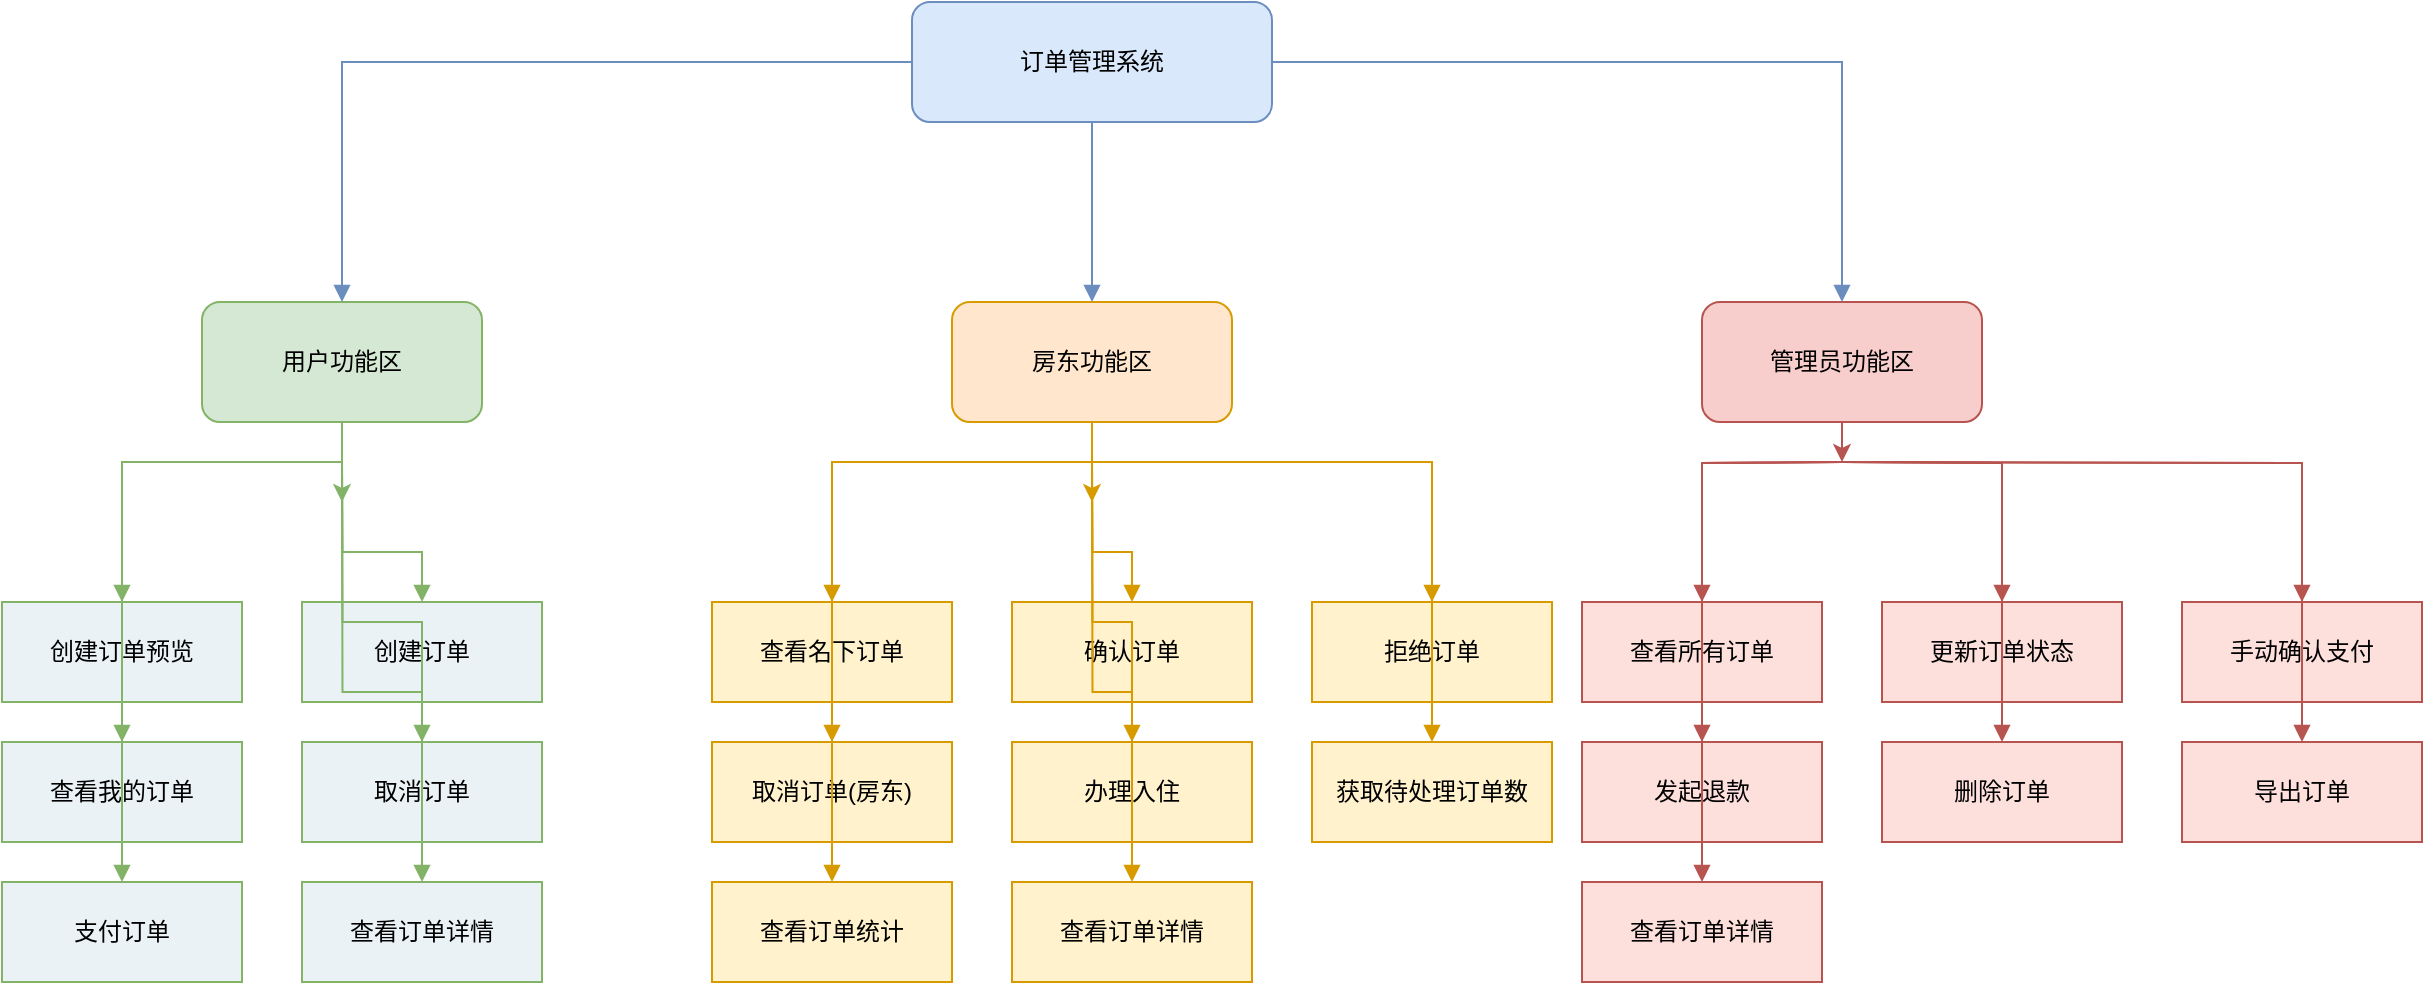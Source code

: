 <mxfile version="26.2.2">
  <diagram id="order_management_function_diagram" name="订单管理功能图">
    <mxGraphModel dx="1288" dy="764" grid="1" gridSize="10" guides="1" tooltips="1" connect="1" arrows="1" fold="1" page="1" pageScale="1" pageWidth="1169" pageHeight="827" math="0" shadow="0">
      <root>
        <mxCell id="0" />
        <mxCell id="1" parent="0" />
        <mxCell id="func-main" value="订单管理系统" style="rounded=1;whiteSpace=wrap;html=1;fillColor=#dae8fc;strokeColor=#6c8ebf;" parent="1" vertex="1">
          <mxGeometry x="505" y="50" width="180" height="60" as="geometry" />
        </mxCell>
        <mxCell id="func-guest-area" value="用户功能区" style="rounded=1;whiteSpace=wrap;html=1;fillColor=#d5e8d4;strokeColor=#82b366;" parent="1" vertex="1">
          <mxGeometry x="150" y="200" width="140" height="60" as="geometry" />
        </mxCell>
        <mxCell id="func-host-area" value="房东功能区" style="rounded=1;whiteSpace=wrap;html=1;fillColor=#ffe6cc;strokeColor=#d79b00;" parent="1" vertex="1">
          <mxGeometry x="525" y="200" width="140" height="60" as="geometry" />
        </mxCell>
        <mxCell id="s6NMj9KSkBwjmjg3B12Z-1" style="edgeStyle=orthogonalEdgeStyle;rounded=0;orthogonalLoop=1;jettySize=auto;html=1;fillColor=#f8cecc;strokeColor=#b85450;" edge="1" parent="1" source="func-admin-area">
          <mxGeometry relative="1" as="geometry">
            <mxPoint x="970" y="280" as="targetPoint" />
          </mxGeometry>
        </mxCell>
        <mxCell id="func-admin-area" value="管理员功能区" style="rounded=1;whiteSpace=wrap;html=1;fillColor=#f8cecc;strokeColor=#b85450;" parent="1" vertex="1">
          <mxGeometry x="900" y="200" width="140" height="60" as="geometry" />
        </mxCell>
        <mxCell id="edge-main-guest" value="" style="edgeStyle=orthogonalEdgeStyle;rounded=0;orthogonalLoop=1;jettySize=auto;html=1;endArrow=block;endFill=1;strokeColor=#6c8ebf;entryX=0.5;entryY=0;entryDx=0;entryDy=0;" parent="1" source="func-main" target="func-guest-area" edge="1">
          <mxGeometry relative="1" as="geometry" />
        </mxCell>
        <mxCell id="edge-main-host" value="" style="edgeStyle=orthogonalEdgeStyle;rounded=0;orthogonalLoop=1;jettySize=auto;html=1;endArrow=block;endFill=1;strokeColor=#6c8ebf;entryX=0.5;entryY=0;entryDx=0;entryDy=0;" parent="1" source="func-main" target="func-host-area" edge="1">
          <mxGeometry relative="1" as="geometry" />
        </mxCell>
        <mxCell id="edge-main-admin" value="" style="edgeStyle=orthogonalEdgeStyle;rounded=0;orthogonalLoop=1;jettySize=auto;html=1;endArrow=block;endFill=1;strokeColor=#6c8ebf;entryX=0.5;entryY=0;entryDx=0;entryDy=0;" parent="1" source="func-main" target="func-admin-area" edge="1">
          <mxGeometry relative="1" as="geometry" />
        </mxCell>
        <mxCell id="func-guest-preview" value="创建订单预览" style="whiteSpace=wrap;html=1;rounded=0;fillColor=#eaf2f5;strokeColor=#82b366;" parent="1" vertex="1">
          <mxGeometry x="50" y="350" width="120" height="50" as="geometry" />
        </mxCell>
        <mxCell id="func-guest-create" value="创建订单" style="whiteSpace=wrap;html=1;rounded=0;fillColor=#eaf2f5;strokeColor=#82b366;" parent="1" vertex="1">
          <mxGeometry x="200" y="350" width="120" height="50" as="geometry" />
        </mxCell>
        <mxCell id="func-guest-view" value="查看我的订单" style="whiteSpace=wrap;html=1;rounded=0;fillColor=#eaf2f5;strokeColor=#82b366;" parent="1" vertex="1">
          <mxGeometry x="50" y="420" width="120" height="50" as="geometry" />
        </mxCell>
        <mxCell id="func-guest-cancel" value="取消订单" style="whiteSpace=wrap;html=1;rounded=0;fillColor=#eaf2f5;strokeColor=#82b366;" parent="1" vertex="1">
          <mxGeometry x="200" y="420" width="120" height="50" as="geometry" />
        </mxCell>
        <mxCell id="func-guest-pay" value="支付订单" style="whiteSpace=wrap;html=1;rounded=0;fillColor=#eaf2f5;strokeColor=#82b366;" parent="1" vertex="1">
          <mxGeometry x="50" y="490" width="120" height="50" as="geometry" />
        </mxCell>
        <mxCell id="func-guest-view-details" value="查看订单详情" style="whiteSpace=wrap;html=1;rounded=0;fillColor=#eaf2f5;strokeColor=#82b366;" parent="1" vertex="1">
          <mxGeometry x="200" y="490" width="120" height="50" as="geometry" />
        </mxCell>
        <mxCell id="edge-guest-connector-main" value="" style="edgeStyle=orthogonalEdgeStyle;rounded=0;orthogonalLoop=1;jettySize=auto;html=1;strokeColor=#82b366;exitX=0.5;exitY=1;exitDx=0;exitDy=0;" edge="1" parent="1" source="func-guest-area">
          <mxGeometry relative="1" as="geometry">
            <mxPoint x="220" y="300" as="targetPoint" />
            <Array as="points">
              <mxPoint x="220" y="300" />
            </Array>
          </mxGeometry>
        </mxCell>
        <mxCell id="edge-guest-preview" value="" style="edgeStyle=orthogonalEdgeStyle;rounded=0;orthogonalLoop=1;jettySize=auto;html=1;endArrow=block;endFill=1;strokeColor=#82b366;entryX=0.5;entryY=0;entryDx=0;entryDy=0;" parent="1" source="edge-guest-connector-main" target="func-guest-preview" edge="1">
          <mxGeometry relative="1" as="geometry" />
        </mxCell>
        <mxCell id="edge-guest-create" value="" style="edgeStyle=orthogonalEdgeStyle;rounded=0;orthogonalLoop=1;jettySize=auto;html=1;endArrow=block;endFill=1;strokeColor=#82b366;entryX=0.5;entryY=0;entryDx=0;entryDy=0;" parent="1" source="edge-guest-connector-main" target="func-guest-create" edge="1">
          <mxGeometry relative="1" as="geometry" />
        </mxCell>
        <mxCell id="edge-guest-view" value="" style="edgeStyle=orthogonalEdgeStyle;rounded=0;orthogonalLoop=1;jettySize=auto;html=1;endArrow=block;endFill=1;strokeColor=#82b366;entryX=0.5;entryY=0;entryDx=0;entryDy=0;" parent="1" source="edge-guest-connector-main" target="func-guest-view" edge="1">
          <mxGeometry relative="1" as="geometry" />
        </mxCell>
        <mxCell id="edge-guest-cancel" value="" style="edgeStyle=orthogonalEdgeStyle;rounded=0;orthogonalLoop=1;jettySize=auto;html=1;endArrow=block;endFill=1;strokeColor=#82b366;entryX=0.5;entryY=0;entryDx=0;entryDy=0;" parent="1" source="edge-guest-connector-main" target="func-guest-cancel" edge="1">
          <mxGeometry relative="1" as="geometry" />
        </mxCell>
        <mxCell id="edge-guest-pay" value="" style="edgeStyle=orthogonalEdgeStyle;rounded=0;orthogonalLoop=1;jettySize=auto;html=1;endArrow=block;endFill=1;strokeColor=#82b366;entryX=0.5;entryY=0;entryDx=0;entryDy=0;" parent="1" source="edge-guest-connector-main" target="func-guest-pay" edge="1">
          <mxGeometry relative="1" as="geometry" />
        </mxCell>
        <mxCell id="edge-guest-view-details" value="" style="edgeStyle=orthogonalEdgeStyle;rounded=0;orthogonalLoop=1;jettySize=auto;html=1;endArrow=block;endFill=1;strokeColor=#82b366;entryX=0.5;entryY=0;entryDx=0;entryDy=0;" parent="1" source="edge-guest-connector-main" target="func-guest-view-details" edge="1">
          <mxGeometry relative="1" as="geometry" />
        </mxCell>
        <mxCell id="func-host-view-owned" value="查看名下订单" style="whiteSpace=wrap;html=1;rounded=0;fillColor=#fff2cc;strokeColor=#d79b00;" parent="1" vertex="1">
          <mxGeometry x="405" y="350" width="120" height="50" as="geometry" />
        </mxCell>
        <mxCell id="func-host-confirm" value="确认订单" style="whiteSpace=wrap;html=1;rounded=0;fillColor=#fff2cc;strokeColor=#d79b00;" parent="1" vertex="1">
          <mxGeometry x="555" y="350" width="120" height="50" as="geometry" />
        </mxCell>
        <mxCell id="func-host-reject" value="拒绝订单" style="whiteSpace=wrap;html=1;rounded=0;fillColor=#fff2cc;strokeColor=#d79b00;" parent="1" vertex="1">
          <mxGeometry x="705" y="350" width="120" height="50" as="geometry" />
        </mxCell>
        <mxCell id="func-host-cancel" value="取消订单(房东)" style="whiteSpace=wrap;html=1;rounded=0;fillColor=#fff2cc;strokeColor=#d79b00;" parent="1" vertex="1">
          <mxGeometry x="405" y="420" width="120" height="50" as="geometry" />
        </mxCell>
        <mxCell id="func-host-checkin" value="办理入住" style="whiteSpace=wrap;html=1;rounded=0;fillColor=#fff2cc;strokeColor=#d79b00;" parent="1" vertex="1">
          <mxGeometry x="555" y="420" width="120" height="50" as="geometry" />
        </mxCell>
        <mxCell id="func-host-pending-count" value="获取待处理订单数" style="whiteSpace=wrap;html=1;rounded=0;fillColor=#fff2cc;strokeColor=#d79b00;" parent="1" vertex="1">
          <mxGeometry x="705" y="420" width="120" height="50" as="geometry" />
        </mxCell>
        <mxCell id="func-host-stats" value="查看订单统计" style="whiteSpace=wrap;html=1;rounded=0;fillColor=#fff2cc;strokeColor=#d79b00;" parent="1" vertex="1">
          <mxGeometry x="405" y="490" width="120" height="50" as="geometry" />
        </mxCell>
        <mxCell id="func-host-view-details" value="查看订单详情" style="whiteSpace=wrap;html=1;rounded=0;fillColor=#fff2cc;strokeColor=#d79b00;" parent="1" vertex="1">
          <mxGeometry x="555" y="490" width="120" height="50" as="geometry" />
        </mxCell>
        <mxCell id="edge-host-connector-main" value="" style="edgeStyle=orthogonalEdgeStyle;rounded=0;orthogonalLoop=1;jettySize=auto;html=1;strokeColor=#d79b00;exitX=0.5;exitY=1;exitDx=0;exitDy=0;" edge="1" parent="1" source="func-host-area">
          <mxGeometry relative="1" as="geometry">
            <mxPoint x="595" y="300" as="targetPoint" />
            <Array as="points">
              <mxPoint x="595" y="300" />
            </Array>
          </mxGeometry>
        </mxCell>
        <mxCell id="edge-host-view-owned" value="" style="edgeStyle=orthogonalEdgeStyle;rounded=0;orthogonalLoop=1;jettySize=auto;html=1;endArrow=block;endFill=1;strokeColor=#d79b00;entryX=0.5;entryY=0;entryDx=0;entryDy=0;" parent="1" source="edge-host-connector-main" target="func-host-view-owned" edge="1">
          <mxGeometry relative="1" as="geometry" />
        </mxCell>
        <mxCell id="edge-host-confirm" value="" style="edgeStyle=orthogonalEdgeStyle;rounded=0;orthogonalLoop=1;jettySize=auto;html=1;endArrow=block;endFill=1;strokeColor=#d79b00;entryX=0.5;entryY=0;entryDx=0;entryDy=0;" parent="1" source="edge-host-connector-main" target="func-host-confirm" edge="1">
          <mxGeometry relative="1" as="geometry" />
        </mxCell>
        <mxCell id="edge-host-reject" value="" style="edgeStyle=orthogonalEdgeStyle;rounded=0;orthogonalLoop=1;jettySize=auto;html=1;endArrow=block;endFill=1;strokeColor=#d79b00;entryX=0.5;entryY=0;entryDx=0;entryDy=0;" parent="1" source="edge-host-connector-main" target="func-host-reject" edge="1">
          <mxGeometry relative="1" as="geometry" />
        </mxCell>
        <mxCell id="edge-host-cancel" value="" style="edgeStyle=orthogonalEdgeStyle;rounded=0;orthogonalLoop=1;jettySize=auto;html=1;endArrow=block;endFill=1;strokeColor=#d79b00;entryX=0.5;entryY=0;entryDx=0;entryDy=0;" parent="1" source="edge-host-connector-main" target="func-host-cancel" edge="1">
          <mxGeometry relative="1" as="geometry" />
        </mxCell>
        <mxCell id="edge-host-checkin" value="" style="edgeStyle=orthogonalEdgeStyle;rounded=0;orthogonalLoop=1;jettySize=auto;html=1;endArrow=block;endFill=1;strokeColor=#d79b00;entryX=0.5;entryY=0;entryDx=0;entryDy=0;" parent="1" source="edge-host-connector-main" target="func-host-checkin" edge="1">
          <mxGeometry relative="1" as="geometry" />
        </mxCell>
        <mxCell id="edge-host-pending-count" value="" style="edgeStyle=orthogonalEdgeStyle;rounded=0;orthogonalLoop=1;jettySize=auto;html=1;endArrow=block;endFill=1;strokeColor=#d79b00;entryX=0.5;entryY=0;entryDx=0;entryDy=0;" parent="1" source="edge-host-connector-main" target="func-host-pending-count" edge="1">
          <mxGeometry relative="1" as="geometry" />
        </mxCell>
        <mxCell id="edge-host-stats" value="" style="edgeStyle=orthogonalEdgeStyle;rounded=0;orthogonalLoop=1;jettySize=auto;html=1;endArrow=block;endFill=1;strokeColor=#d79b00;entryX=0.5;entryY=0;entryDx=0;entryDy=0;" parent="1" source="edge-host-connector-main" target="func-host-stats" edge="1">
          <mxGeometry relative="1" as="geometry" />
        </mxCell>
        <mxCell id="edge-host-view-details" value="" style="edgeStyle=orthogonalEdgeStyle;rounded=0;orthogonalLoop=1;jettySize=auto;html=1;endArrow=block;endFill=1;strokeColor=#d79b00;entryX=0.5;entryY=0;entryDx=0;entryDy=0;" parent="1" source="edge-host-connector-main" target="func-host-view-details" edge="1">
          <mxGeometry relative="1" as="geometry" />
        </mxCell>
        <mxCell id="func-admin-view-all" value="查看所有订单" style="whiteSpace=wrap;html=1;rounded=0;fillColor=#fde0dc;strokeColor=#b85450;" parent="1" vertex="1">
          <mxGeometry x="840" y="350" width="120" height="50" as="geometry" />
        </mxCell>
        <mxCell id="func-admin-update" value="更新订单状态" style="whiteSpace=wrap;html=1;rounded=0;fillColor=#fde0dc;strokeColor=#b85450;" parent="1" vertex="1">
          <mxGeometry x="990" y="350" width="120" height="50" as="geometry" />
        </mxCell>
        <mxCell id="func-admin-confirm-pay" value="手动确认支付" style="whiteSpace=wrap;html=1;rounded=0;fillColor=#fde0dc;strokeColor=#b85450;" parent="1" vertex="1">
          <mxGeometry x="1140" y="350" width="120" height="50" as="geometry" />
        </mxCell>
        <mxCell id="func-admin-refund" value="发起退款" style="whiteSpace=wrap;html=1;rounded=0;fillColor=#fde0dc;strokeColor=#b85450;" parent="1" vertex="1">
          <mxGeometry x="840" y="420" width="120" height="50" as="geometry" />
        </mxCell>
        <mxCell id="func-admin-delete" value="删除订单" style="whiteSpace=wrap;html=1;rounded=0;fillColor=#fde0dc;strokeColor=#b85450;" parent="1" vertex="1">
          <mxGeometry x="990" y="420" width="120" height="50" as="geometry" />
        </mxCell>
        <mxCell id="func-admin-export" value="导出订单" style="whiteSpace=wrap;html=1;rounded=0;fillColor=#fde0dc;strokeColor=#b85450;" parent="1" vertex="1">
          <mxGeometry x="1140" y="420" width="120" height="50" as="geometry" />
        </mxCell>
        <mxCell id="func-admin-view-details" value="查看订单详情" style="whiteSpace=wrap;html=1;rounded=0;fillColor=#fde0dc;strokeColor=#b85450;" parent="1" vertex="1">
          <mxGeometry x="840" y="490" width="120" height="50" as="geometry" />
        </mxCell>
        <mxCell id="edge-admin-view-all" value="" style="edgeStyle=orthogonalEdgeStyle;rounded=0;orthogonalLoop=1;jettySize=auto;html=1;endArrow=block;endFill=1;strokeColor=#b85450;entryX=0.5;entryY=0;entryDx=0;entryDy=0;" parent="1" target="func-admin-view-all" edge="1">
          <mxGeometry relative="1" as="geometry">
            <mxPoint x="970" y="280" as="sourcePoint" />
          </mxGeometry>
        </mxCell>
        <mxCell id="edge-admin-update" value="" style="edgeStyle=orthogonalEdgeStyle;rounded=0;orthogonalLoop=1;jettySize=auto;html=1;endArrow=block;endFill=1;strokeColor=#b85450;entryX=0.5;entryY=0;entryDx=0;entryDy=0;" parent="1" target="func-admin-update" edge="1">
          <mxGeometry relative="1" as="geometry">
            <mxPoint x="970" y="280" as="sourcePoint" />
          </mxGeometry>
        </mxCell>
        <mxCell id="edge-admin-confirm-pay" value="" style="edgeStyle=orthogonalEdgeStyle;rounded=0;orthogonalLoop=1;jettySize=auto;html=1;endArrow=block;endFill=1;strokeColor=#b85450;entryX=0.5;entryY=0;entryDx=0;entryDy=0;" parent="1" target="func-admin-confirm-pay" edge="1">
          <mxGeometry relative="1" as="geometry">
            <mxPoint x="970" y="280" as="sourcePoint" />
          </mxGeometry>
        </mxCell>
        <mxCell id="edge-admin-refund" value="" style="edgeStyle=orthogonalEdgeStyle;rounded=0;orthogonalLoop=1;jettySize=auto;html=1;endArrow=block;endFill=1;strokeColor=#b85450;entryX=0.5;entryY=0;entryDx=0;entryDy=0;" parent="1" target="func-admin-refund" edge="1">
          <mxGeometry relative="1" as="geometry">
            <mxPoint x="970" y="280" as="sourcePoint" />
          </mxGeometry>
        </mxCell>
        <mxCell id="edge-admin-delete" value="" style="edgeStyle=orthogonalEdgeStyle;rounded=0;orthogonalLoop=1;jettySize=auto;html=1;endArrow=block;endFill=1;strokeColor=#b85450;entryX=0.5;entryY=0;entryDx=0;entryDy=0;" parent="1" target="func-admin-delete" edge="1">
          <mxGeometry relative="1" as="geometry">
            <mxPoint x="970" y="280" as="sourcePoint" />
          </mxGeometry>
        </mxCell>
        <mxCell id="edge-admin-export" value="" style="edgeStyle=orthogonalEdgeStyle;rounded=0;orthogonalLoop=1;jettySize=auto;html=1;endArrow=block;endFill=1;strokeColor=#b85450;entryX=0.5;entryY=0;entryDx=0;entryDy=0;" parent="1" target="func-admin-export" edge="1">
          <mxGeometry relative="1" as="geometry">
            <mxPoint x="970" y="280" as="sourcePoint" />
          </mxGeometry>
        </mxCell>
        <mxCell id="edge-admin-view-details" value="" style="edgeStyle=orthogonalEdgeStyle;rounded=0;orthogonalLoop=1;jettySize=auto;html=1;endArrow=block;endFill=1;strokeColor=#b85450;entryX=0.5;entryY=0;entryDx=0;entryDy=0;" parent="1" target="func-admin-view-details" edge="1">
          <mxGeometry relative="1" as="geometry">
            <mxPoint x="970" y="280" as="sourcePoint" />
          </mxGeometry>
        </mxCell>
      </root>
    </mxGraphModel>
  </diagram>
</mxfile>
